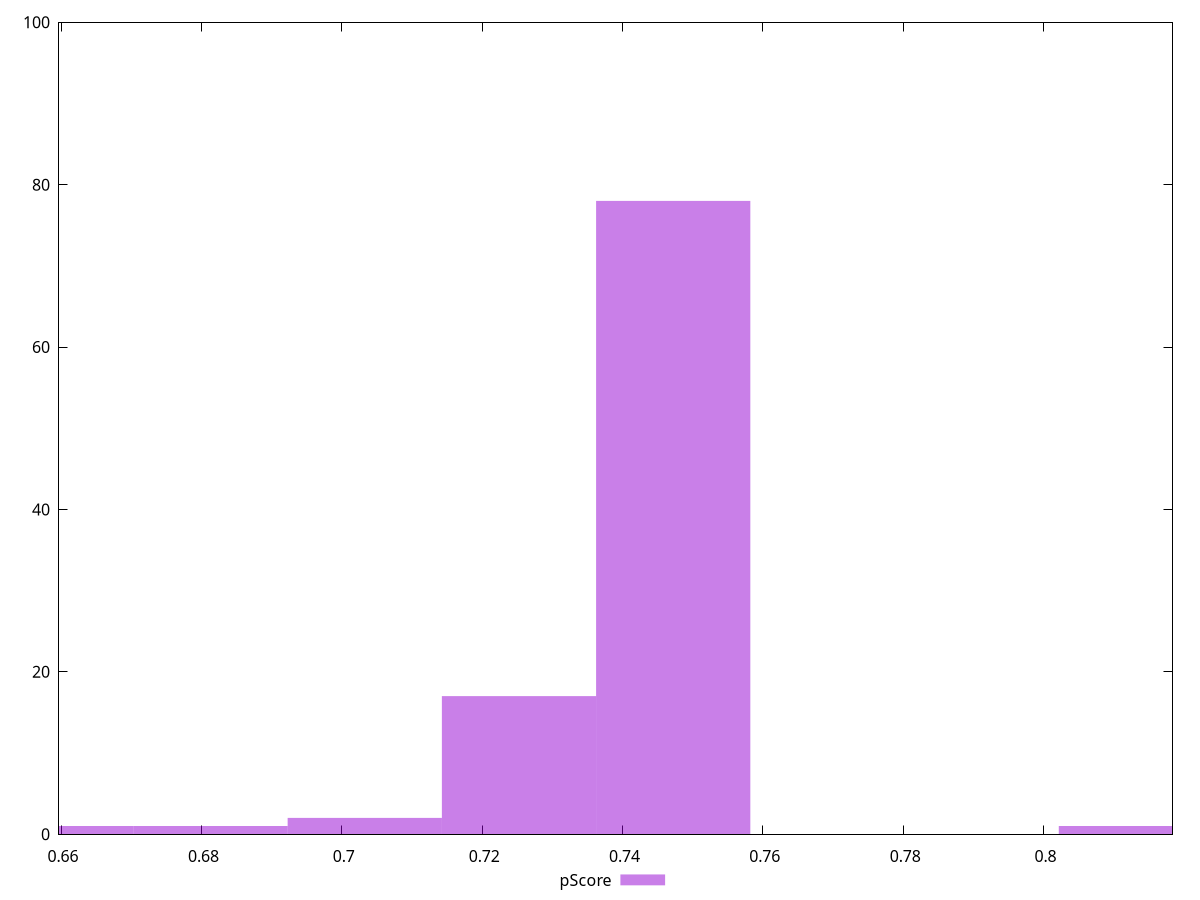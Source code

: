 reset

$pScore <<EOF
0.7472247853264399 78
0.813156384031714 1
0.6593159870527411 1
0.7252475857580152 17
0.7032703861895905 2
0.6812931866211658 1
EOF

set key outside below
set boxwidth 0.021977199568424702
set xrange [0.6597011111111111:0.8183716654777526]
set yrange [0:100]
set trange [0:100]
set style fill transparent solid 0.5 noborder
set terminal svg size 640, 490 enhanced background rgb 'white'
set output "reports/report_00028_2021-02-24T12-49-42.674Z/uses-rel-preconnect/samples/astro/pScore/histogram.svg"

plot $pScore title "pScore" with boxes

reset
